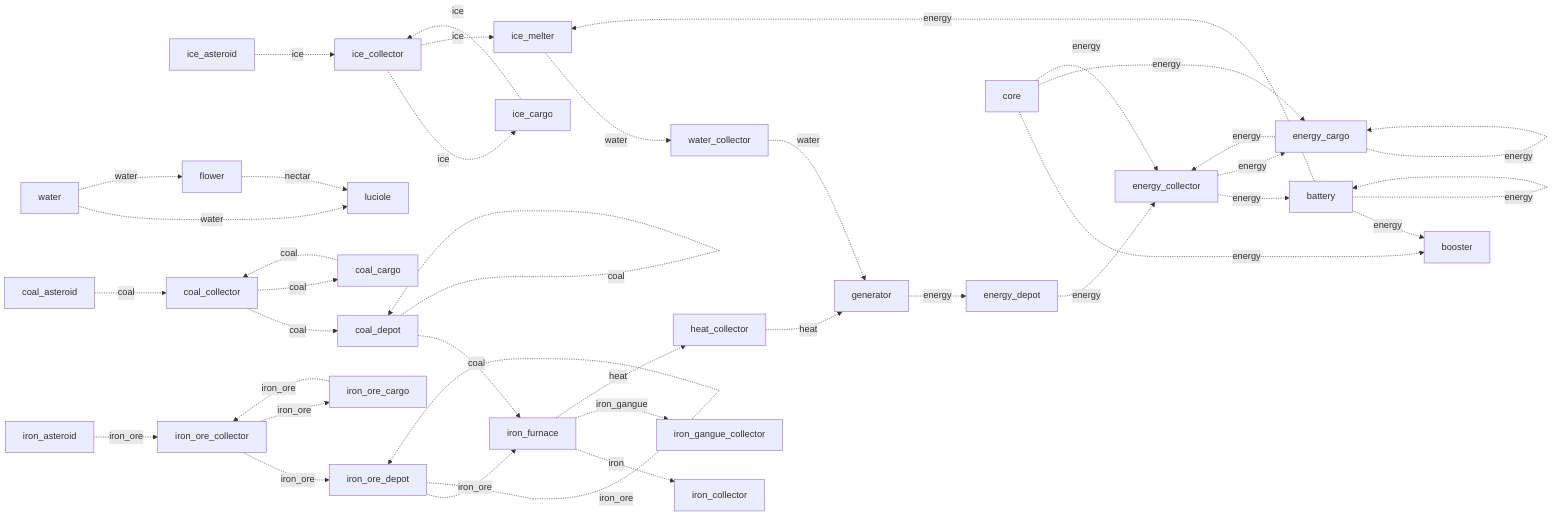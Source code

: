 flowchart LR
  ice_asteroid -.->|ice| ice_collector
  ice_cargo -.->|ice| ice_collector
  ice_collector -.->|ice| ice_cargo
  ice_collector -.->|ice| ice_melter
  water -.->|water| luciole
  ice_melter -.->|water| water_collector
  water_collector -.->|water| generator
  water -.->|water| flower
  flower -.->|nectar| luciole
  coal_collector -.->|coal| coal_depot
  coal_depot -.->|coal| iron_furnace
  coal_depot -.->|coal| coal_depot
  coal_asteroid -.->|coal| coal_collector
  coal_collector -.->|coal| coal_cargo
  coal_cargo -.->|coal| coal_collector
  iron_asteroid -.->|iron_ore| iron_ore_collector
  iron_ore_collector -.->|iron_ore| iron_ore_depot
  iron_ore_collector -.->|iron_ore| iron_ore_cargo
  iron_ore_cargo -.->|iron_ore| iron_ore_collector
  iron_ore_depot -.->|iron_ore| iron_furnace
  iron_ore_depot -.->|iron_ore| iron_ore_depot
  iron_furnace -.->|iron| iron_collector
  iron_furnace -.->|iron_gangue| iron_gangue_collector
  heat_collector -.->|heat| generator
  iron_furnace -.->|heat| heat_collector
  generator -.->|energy| energy_depot
  energy_collector -.->|energy| battery
  energy_collector -.->|energy| energy_cargo
  energy_cargo -.->|energy| energy_collector
  energy_cargo -.->|energy| energy_cargo
  core -.->|energy| booster
  battery -.->|energy| ice_melter
  battery -.->|energy| booster
  energy_depot -.->|energy| energy_collector
  core -.->|energy| energy_cargo
  core -.->|energy| energy_collector
  battery -.->|energy| battery